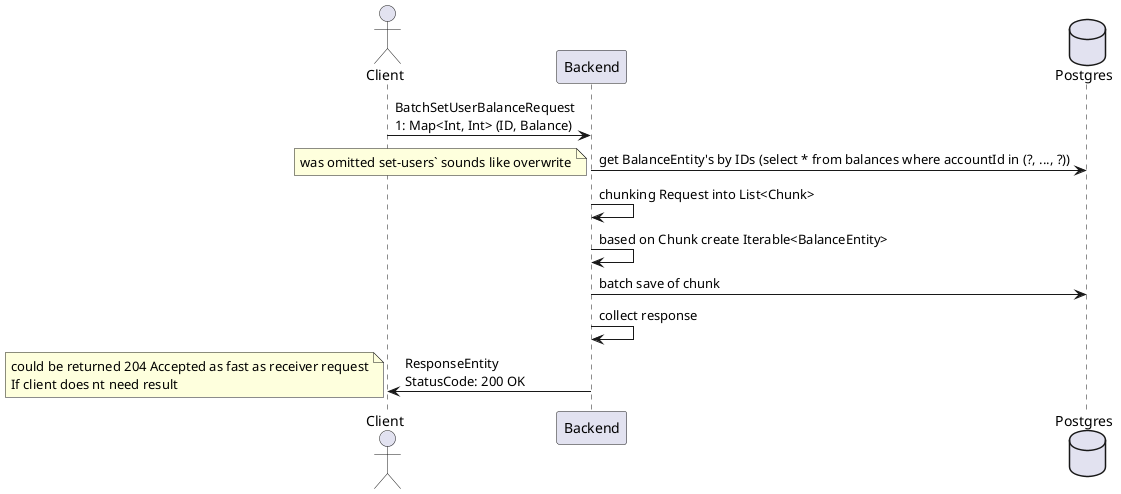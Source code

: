 @startuml
'https://plantuml.com/sequence-diagram

actor Client as C
participant Backend as B
database Postgres as P

C -> B: BatchSetUserBalanceRequest\n1: Map<Int, Int> (ID, Balance)
B -> P: get BalanceEntity's by IDs (select * from balances where accountId in (?, ..., ?))
note left: was omitted \`set-users` sounds like overwrite
B -> B: chunking Request into List<Chunk>
B -> B: based on Chunk create Iterable<BalanceEntity>
B -> P: batch save of chunk
B -> B: collect response
B -> C: ResponseEntity\nStatusCode: 200 OK
note left: could be returned 204 Accepted as fast as receiver request\nIf client does nt need result

@enduml